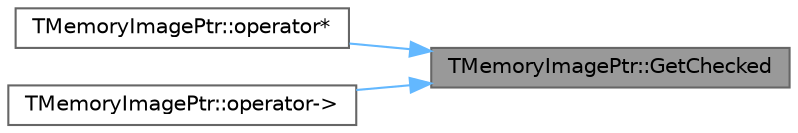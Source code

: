 digraph "TMemoryImagePtr::GetChecked"
{
 // INTERACTIVE_SVG=YES
 // LATEX_PDF_SIZE
  bgcolor="transparent";
  edge [fontname=Helvetica,fontsize=10,labelfontname=Helvetica,labelfontsize=10];
  node [fontname=Helvetica,fontsize=10,shape=box,height=0.2,width=0.4];
  rankdir="RL";
  Node1 [id="Node000001",label="TMemoryImagePtr::GetChecked",height=0.2,width=0.4,color="gray40", fillcolor="grey60", style="filled", fontcolor="black",tooltip=" "];
  Node1 -> Node2 [id="edge1_Node000001_Node000002",dir="back",color="steelblue1",style="solid",tooltip=" "];
  Node2 [id="Node000002",label="TMemoryImagePtr::operator*",height=0.2,width=0.4,color="grey40", fillcolor="white", style="filled",URL="$d3/d87/classTMemoryImagePtr.html#ad3c093db61a8e832ed55e684e8db9696",tooltip=" "];
  Node1 -> Node3 [id="edge2_Node000001_Node000003",dir="back",color="steelblue1",style="solid",tooltip=" "];
  Node3 [id="Node000003",label="TMemoryImagePtr::operator-\>",height=0.2,width=0.4,color="grey40", fillcolor="white", style="filled",URL="$d3/d87/classTMemoryImagePtr.html#a172639c33affc012cc9c3b474363c35b",tooltip=" "];
}
